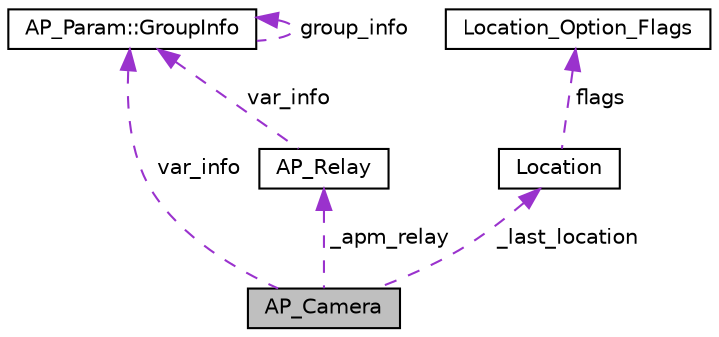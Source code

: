 digraph "AP_Camera"
{
 // INTERACTIVE_SVG=YES
  edge [fontname="Helvetica",fontsize="10",labelfontname="Helvetica",labelfontsize="10"];
  node [fontname="Helvetica",fontsize="10",shape=record];
  Node1 [label="AP_Camera",height=0.2,width=0.4,color="black", fillcolor="grey75", style="filled", fontcolor="black"];
  Node2 -> Node1 [dir="back",color="darkorchid3",fontsize="10",style="dashed",label=" var_info" ,fontname="Helvetica"];
  Node2 [label="AP_Param::GroupInfo",height=0.2,width=0.4,color="black", fillcolor="white", style="filled",URL="$structAP__Param_1_1GroupInfo.html"];
  Node2 -> Node2 [dir="back",color="darkorchid3",fontsize="10",style="dashed",label=" group_info" ,fontname="Helvetica"];
  Node3 -> Node1 [dir="back",color="darkorchid3",fontsize="10",style="dashed",label=" _last_location" ,fontname="Helvetica"];
  Node3 [label="Location",height=0.2,width=0.4,color="black", fillcolor="white", style="filled",URL="$structLocation.html"];
  Node4 -> Node3 [dir="back",color="darkorchid3",fontsize="10",style="dashed",label=" flags" ,fontname="Helvetica"];
  Node4 [label="Location_Option_Flags",height=0.2,width=0.4,color="black", fillcolor="white", style="filled",URL="$structLocation__Option__Flags.html"];
  Node5 -> Node1 [dir="back",color="darkorchid3",fontsize="10",style="dashed",label=" _apm_relay" ,fontname="Helvetica"];
  Node5 [label="AP_Relay",height=0.2,width=0.4,color="black", fillcolor="white", style="filled",URL="$classAP__Relay.html",tooltip="Class to manage the APM relay. "];
  Node2 -> Node5 [dir="back",color="darkorchid3",fontsize="10",style="dashed",label=" var_info" ,fontname="Helvetica"];
}
